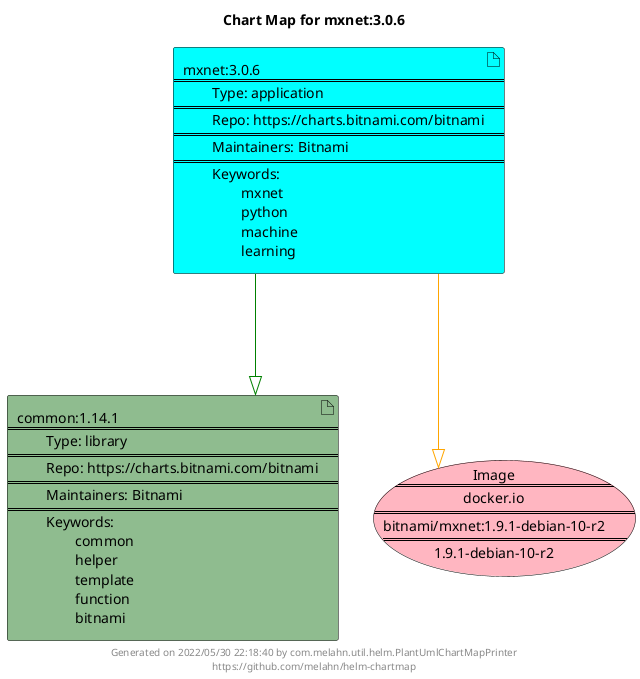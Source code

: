 @startuml
skinparam linetype ortho
skinparam backgroundColor white
skinparam usecaseBorderColor black
skinparam usecaseArrowColor LightSlateGray
skinparam artifactBorderColor black
skinparam artifactArrowColor LightSlateGray

title Chart Map for mxnet:3.0.6

'There are 2 referenced Helm Charts
artifact "mxnet:3.0.6\n====\n\tType: application\n====\n\tRepo: https://charts.bitnami.com/bitnami\n====\n\tMaintainers: Bitnami\n====\n\tKeywords: \n\t\tmxnet\n\t\tpython\n\t\tmachine\n\t\tlearning" as mxnet_3_0_6 #Aqua
artifact "common:1.14.1\n====\n\tType: library\n====\n\tRepo: https://charts.bitnami.com/bitnami\n====\n\tMaintainers: Bitnami\n====\n\tKeywords: \n\t\tcommon\n\t\thelper\n\t\ttemplate\n\t\tfunction\n\t\tbitnami" as common_1_14_1 #DarkSeaGreen

'There is one referenced Docker Image
usecase "Image\n====\ndocker.io\n====\nbitnami/mxnet:1.9.1-debian-10-r2\n====\n1.9.1-debian-10-r2" as docker_io_bitnami_mxnet_1_9_1_debian_10_r2 #LightPink

'Chart Dependencies
mxnet_3_0_6--[#green]-|>common_1_14_1
mxnet_3_0_6--[#orange]-|>docker_io_bitnami_mxnet_1_9_1_debian_10_r2

center footer Generated on 2022/05/30 22:18:40 by com.melahn.util.helm.PlantUmlChartMapPrinter\nhttps://github.com/melahn/helm-chartmap
@enduml
